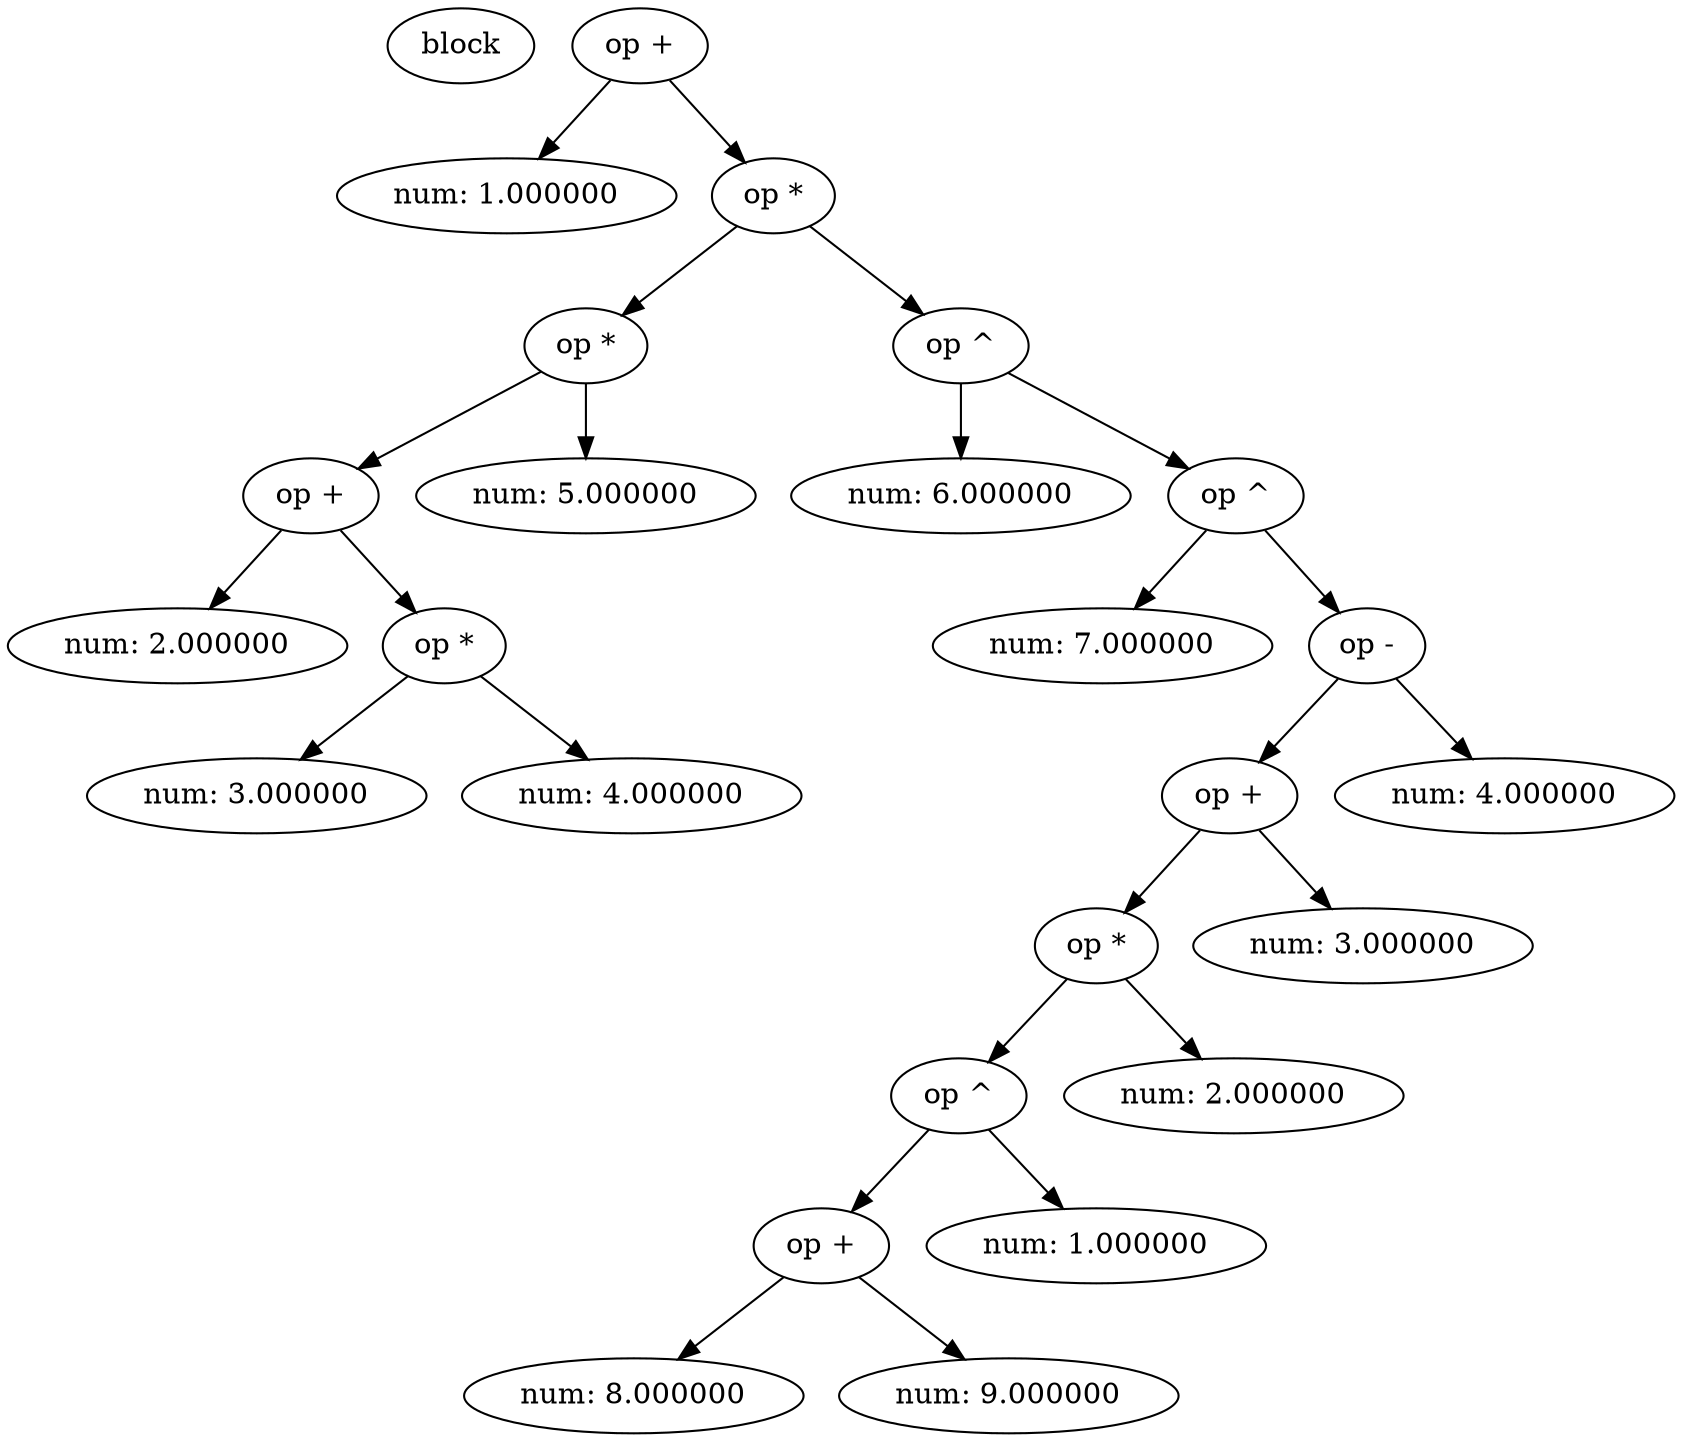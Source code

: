 digraph G {
0[label="block"];
1[label="num: 1.000000"];
2[label="op +"];
3[label="num: 2.000000"];
4[label="op +"];
5[label="num: 3.000000"];
6[label="op *"];
7[label="num: 4.000000"];
8[label="op *"];
9[label="num: 5.000000"];
10[label="op *"];
11[label="num: 6.000000"];
12[label="op ^"];
13[label="num: 7.000000"];
14[label="op ^"];
15[label="num: 8.000000"];
16[label="op +"];
17[label="num: 9.000000"];
18[label="op ^"];
19[label="num: 1.000000"];
20[label="op *"];
21[label="num: 2.000000"];
22[label="op +"];
23[label="num: 3.000000"];
24[label="op -"];
25[label="num: 4.000000"];
2->1 ;
2->10 ;
4->3 ;
4->6 ;
6->5 ;
6->7 ;
8->4 ;
8->9 ;
10->8 ;
10->12 ;
12->11 ;
12->14 ;
14->13 ;
14->24 ;
16->15 ;
16->17 ;
18->16 ;
18->19 ;
20->18 ;
20->21 ;
22->20 ;
22->23 ;
24->22 ;
24->25 ;
}
